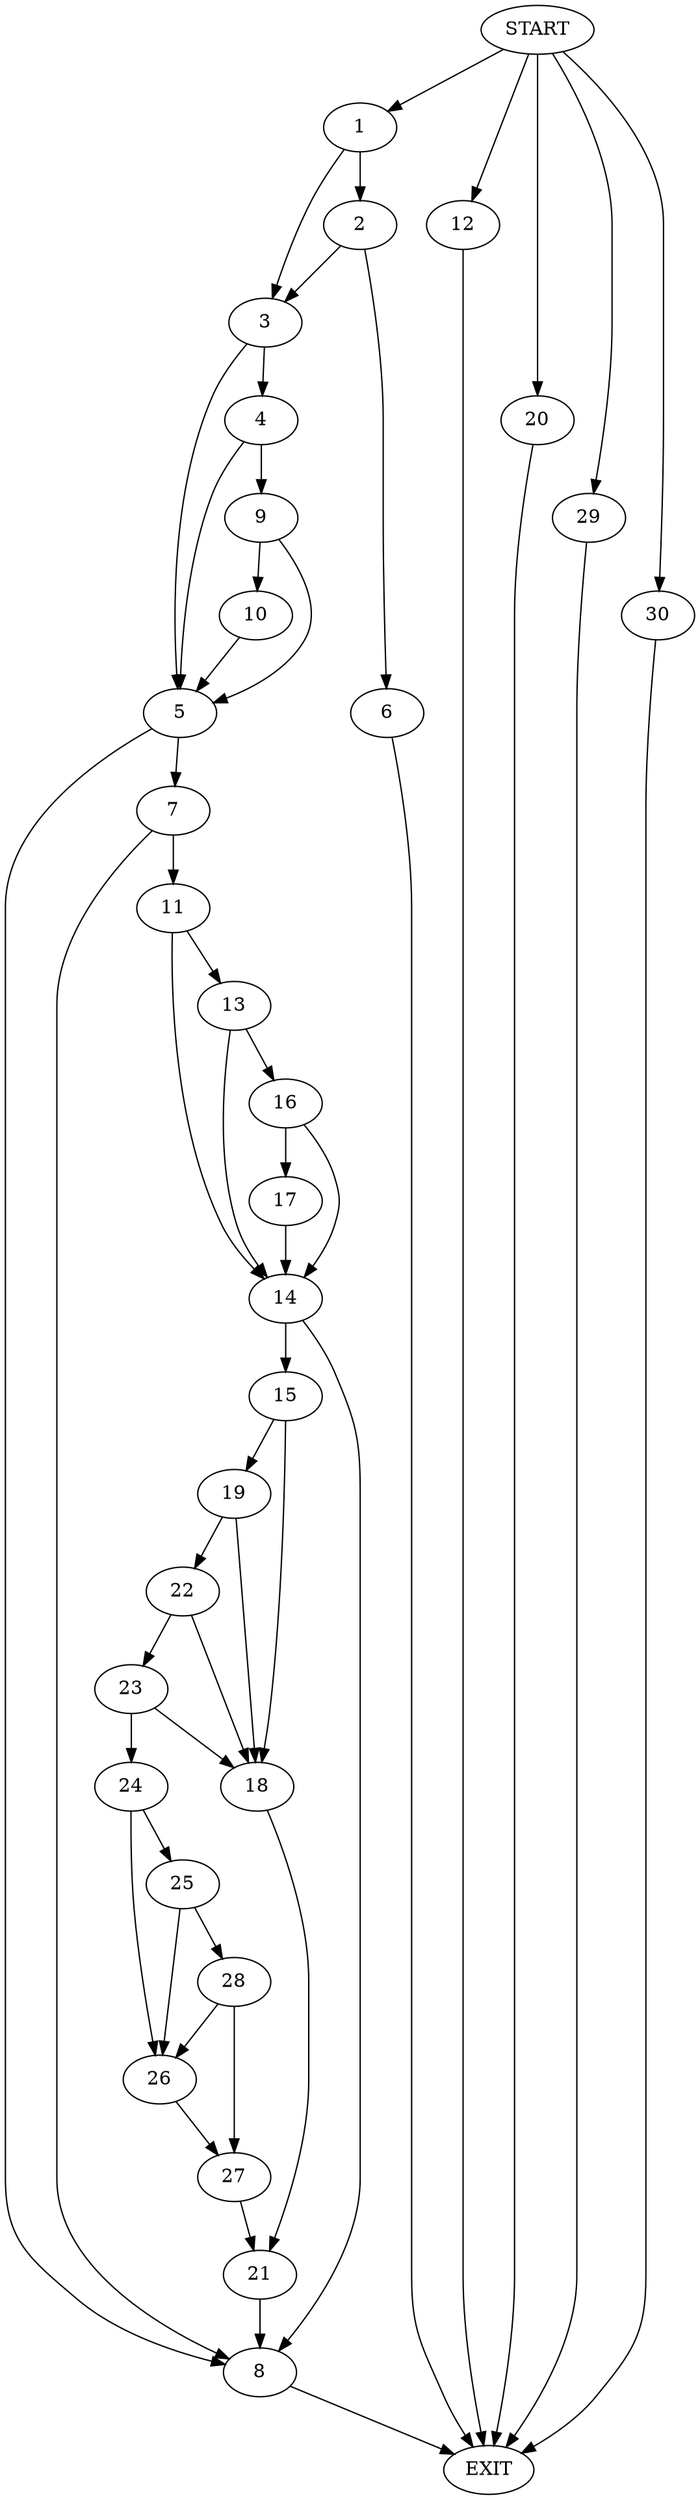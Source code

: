 digraph {
0 [label="START"]
31 [label="EXIT"]
0 -> 1
1 -> 2
1 -> 3
3 -> 4
3 -> 5
2 -> 3
2 -> 6
6 -> 31
5 -> 7
5 -> 8
4 -> 5
4 -> 9
9 -> 10
9 -> 5
10 -> 5
7 -> 8
7 -> 11
8 -> 31
0 -> 12
12 -> 31
11 -> 13
11 -> 14
14 -> 8
14 -> 15
13 -> 16
13 -> 14
16 -> 17
16 -> 14
17 -> 14
15 -> 18
15 -> 19
0 -> 20
20 -> 31
18 -> 21
19 -> 18
19 -> 22
22 -> 18
22 -> 23
23 -> 24
23 -> 18
24 -> 25
24 -> 26
21 -> 8
26 -> 27
25 -> 28
25 -> 26
28 -> 26
28 -> 27
27 -> 21
0 -> 29
29 -> 31
0 -> 30
30 -> 31
}
